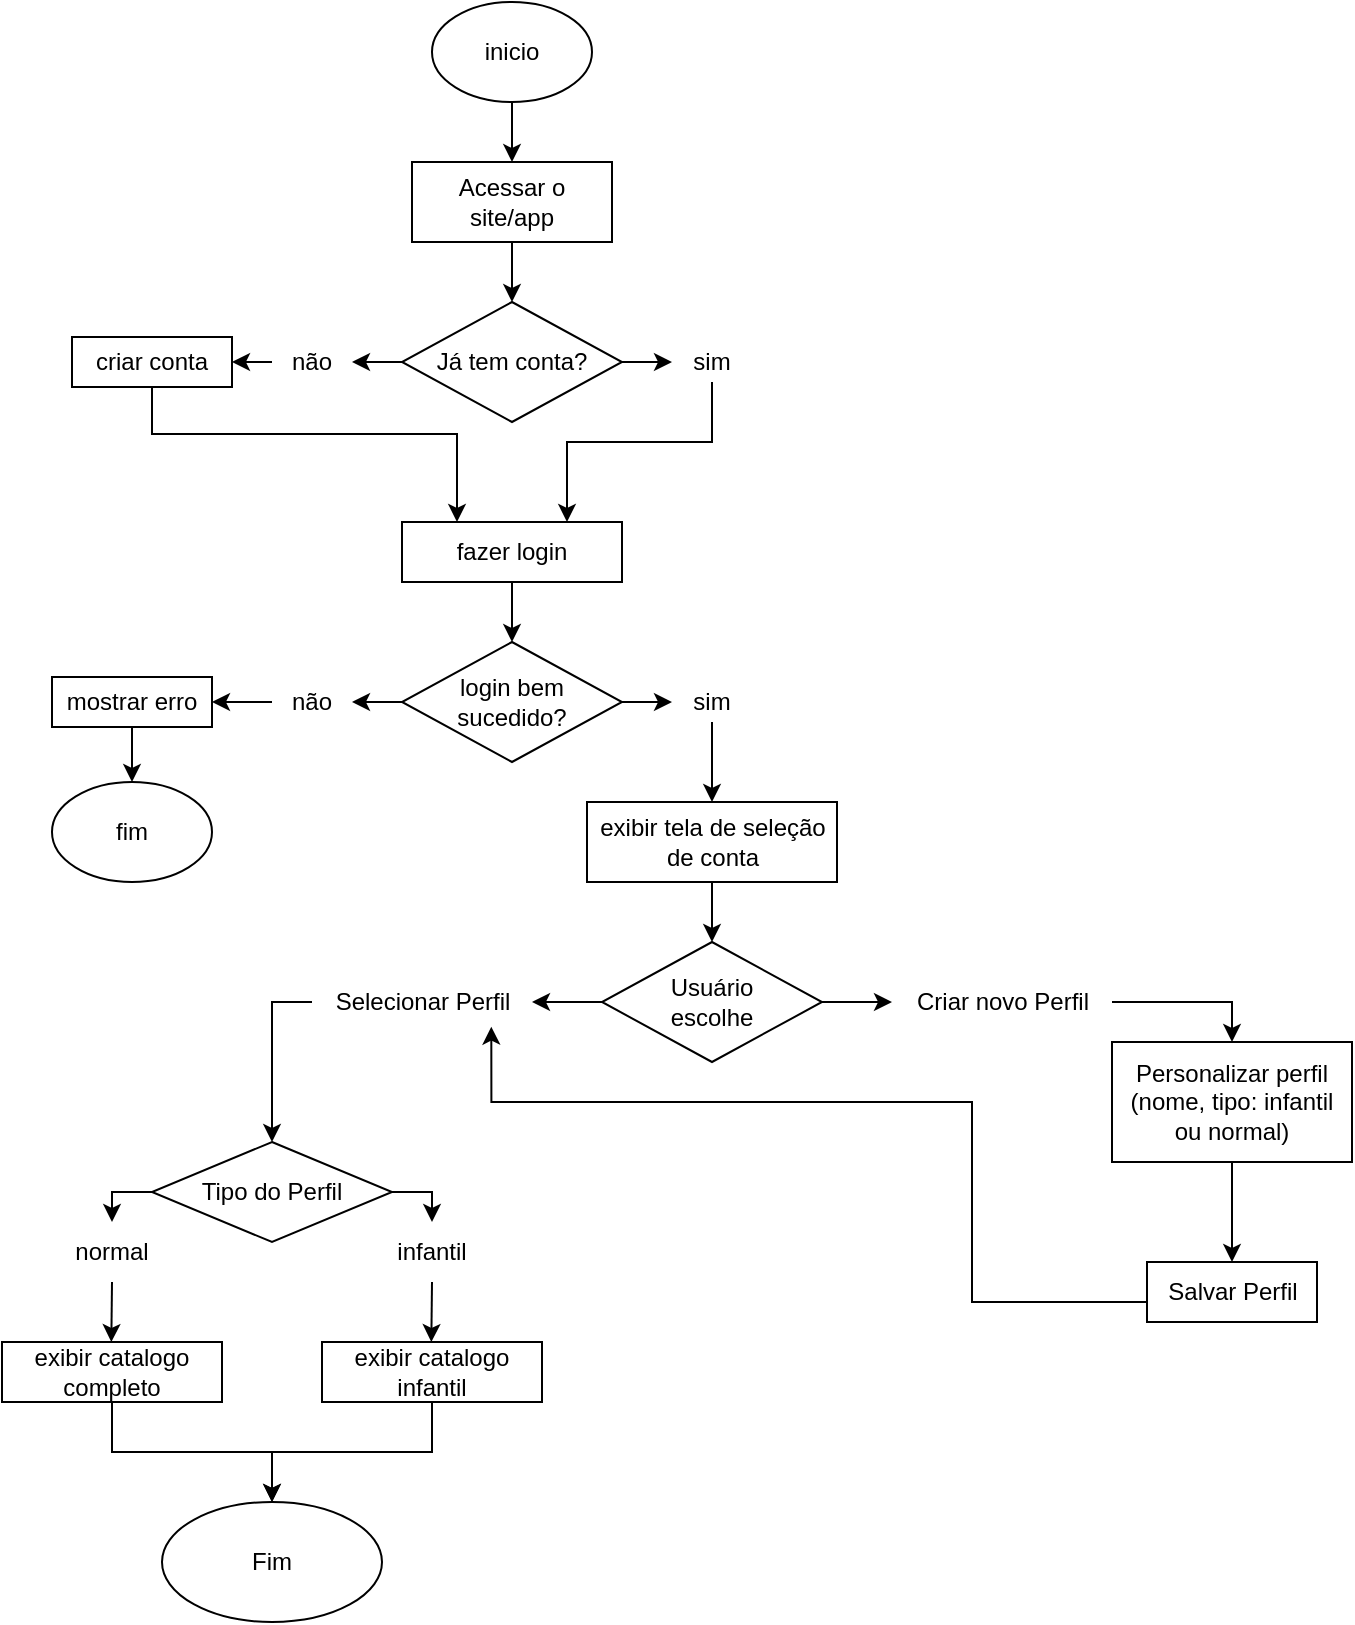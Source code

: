 <mxfile version="26.2.14">
  <diagram name="Página-1" id="O2-HYL0ArtMG39jxVnZ6">
    <mxGraphModel dx="1246" dy="627" grid="1" gridSize="10" guides="1" tooltips="1" connect="1" arrows="1" fold="1" page="1" pageScale="1" pageWidth="827" pageHeight="1169" math="0" shadow="0">
      <root>
        <mxCell id="0" />
        <mxCell id="1" parent="0" />
        <mxCell id="yLvsmtK8ATG3TMYIrcy--1" value="" style="group" vertex="1" connectable="0" parent="1">
          <mxGeometry x="60" y="70" width="675" height="810" as="geometry" />
        </mxCell>
        <mxCell id="yLvsmtK8ATG3TMYIrcy--2" value="" style="edgeStyle=orthogonalEdgeStyle;rounded=0;orthogonalLoop=1;jettySize=auto;html=1;" edge="1" parent="yLvsmtK8ATG3TMYIrcy--1" source="yLvsmtK8ATG3TMYIrcy--3">
          <mxGeometry relative="1" as="geometry">
            <mxPoint x="255" y="80" as="targetPoint" />
          </mxGeometry>
        </mxCell>
        <mxCell id="yLvsmtK8ATG3TMYIrcy--3" value="inicio" style="ellipse;whiteSpace=wrap;html=1;" vertex="1" parent="yLvsmtK8ATG3TMYIrcy--1">
          <mxGeometry x="215" width="80" height="50" as="geometry" />
        </mxCell>
        <mxCell id="yLvsmtK8ATG3TMYIrcy--4" style="edgeStyle=orthogonalEdgeStyle;rounded=0;orthogonalLoop=1;jettySize=auto;html=1;" edge="1" parent="yLvsmtK8ATG3TMYIrcy--1" source="yLvsmtK8ATG3TMYIrcy--5" target="yLvsmtK8ATG3TMYIrcy--8">
          <mxGeometry relative="1" as="geometry">
            <mxPoint x="255" y="150" as="targetPoint" />
          </mxGeometry>
        </mxCell>
        <mxCell id="yLvsmtK8ATG3TMYIrcy--5" value="Acessar o site/app" style="whiteSpace=wrap;html=1;" vertex="1" parent="yLvsmtK8ATG3TMYIrcy--1">
          <mxGeometry x="205" y="80" width="100" height="40" as="geometry" />
        </mxCell>
        <mxCell id="yLvsmtK8ATG3TMYIrcy--6" style="edgeStyle=orthogonalEdgeStyle;rounded=0;orthogonalLoop=1;jettySize=auto;html=1;exitX=0;exitY=0.5;exitDx=0;exitDy=0;" edge="1" parent="yLvsmtK8ATG3TMYIrcy--1" source="yLvsmtK8ATG3TMYIrcy--8">
          <mxGeometry relative="1" as="geometry">
            <mxPoint x="175" y="180" as="targetPoint" />
            <Array as="points">
              <mxPoint x="175" y="180" />
            </Array>
          </mxGeometry>
        </mxCell>
        <mxCell id="yLvsmtK8ATG3TMYIrcy--7" style="edgeStyle=orthogonalEdgeStyle;rounded=0;orthogonalLoop=1;jettySize=auto;html=1;exitX=1;exitY=0.5;exitDx=0;exitDy=0;" edge="1" parent="yLvsmtK8ATG3TMYIrcy--1" source="yLvsmtK8ATG3TMYIrcy--8">
          <mxGeometry relative="1" as="geometry">
            <mxPoint x="335" y="180" as="targetPoint" />
          </mxGeometry>
        </mxCell>
        <mxCell id="yLvsmtK8ATG3TMYIrcy--8" value="Já tem conta?" style="rhombus;whiteSpace=wrap;html=1;" vertex="1" parent="yLvsmtK8ATG3TMYIrcy--1">
          <mxGeometry x="200" y="150" width="110" height="60" as="geometry" />
        </mxCell>
        <mxCell id="yLvsmtK8ATG3TMYIrcy--9" style="edgeStyle=orthogonalEdgeStyle;rounded=0;orthogonalLoop=1;jettySize=auto;html=1;entryX=0.75;entryY=0;entryDx=0;entryDy=0;" edge="1" parent="yLvsmtK8ATG3TMYIrcy--1" source="yLvsmtK8ATG3TMYIrcy--10" target="yLvsmtK8ATG3TMYIrcy--16">
          <mxGeometry relative="1" as="geometry">
            <mxPoint x="285" y="220" as="targetPoint" />
            <Array as="points">
              <mxPoint x="355" y="220" />
              <mxPoint x="283" y="220" />
            </Array>
          </mxGeometry>
        </mxCell>
        <mxCell id="yLvsmtK8ATG3TMYIrcy--10" value="sim" style="text;strokeColor=none;align=center;fillColor=none;html=1;verticalAlign=middle;whiteSpace=wrap;rounded=0;" vertex="1" parent="yLvsmtK8ATG3TMYIrcy--1">
          <mxGeometry x="335" y="170" width="40" height="20" as="geometry" />
        </mxCell>
        <mxCell id="yLvsmtK8ATG3TMYIrcy--11" style="edgeStyle=orthogonalEdgeStyle;rounded=0;orthogonalLoop=1;jettySize=auto;html=1;" edge="1" parent="yLvsmtK8ATG3TMYIrcy--1" source="yLvsmtK8ATG3TMYIrcy--12">
          <mxGeometry relative="1" as="geometry">
            <mxPoint x="115" y="180" as="targetPoint" />
          </mxGeometry>
        </mxCell>
        <mxCell id="yLvsmtK8ATG3TMYIrcy--12" value="&lt;font style=&quot;vertical-align: inherit;&quot;&gt;&lt;font style=&quot;vertical-align: inherit;&quot;&gt;não&lt;/font&gt;&lt;/font&gt;" style="text;strokeColor=none;align=center;fillColor=none;html=1;verticalAlign=middle;whiteSpace=wrap;rounded=0;" vertex="1" parent="yLvsmtK8ATG3TMYIrcy--1">
          <mxGeometry x="135" y="170" width="40" height="20" as="geometry" />
        </mxCell>
        <mxCell id="yLvsmtK8ATG3TMYIrcy--13" style="edgeStyle=orthogonalEdgeStyle;rounded=0;orthogonalLoop=1;jettySize=auto;html=1;entryX=0.25;entryY=0;entryDx=0;entryDy=0;" edge="1" parent="yLvsmtK8ATG3TMYIrcy--1" source="yLvsmtK8ATG3TMYIrcy--14" target="yLvsmtK8ATG3TMYIrcy--16">
          <mxGeometry relative="1" as="geometry">
            <mxPoint x="205" y="216" as="targetPoint" />
            <Array as="points">
              <mxPoint x="75" y="216" />
              <mxPoint x="228" y="216" />
            </Array>
          </mxGeometry>
        </mxCell>
        <mxCell id="yLvsmtK8ATG3TMYIrcy--14" value="criar conta" style="rounded=0;whiteSpace=wrap;html=1;" vertex="1" parent="yLvsmtK8ATG3TMYIrcy--1">
          <mxGeometry x="35" y="167.5" width="80" height="25" as="geometry" />
        </mxCell>
        <mxCell id="yLvsmtK8ATG3TMYIrcy--15" style="edgeStyle=orthogonalEdgeStyle;rounded=0;orthogonalLoop=1;jettySize=auto;html=1;" edge="1" parent="yLvsmtK8ATG3TMYIrcy--1" source="yLvsmtK8ATG3TMYIrcy--16" target="yLvsmtK8ATG3TMYIrcy--19">
          <mxGeometry relative="1" as="geometry">
            <mxPoint x="255" y="320" as="targetPoint" />
          </mxGeometry>
        </mxCell>
        <mxCell id="yLvsmtK8ATG3TMYIrcy--16" value="fazer login" style="rounded=0;whiteSpace=wrap;html=1;" vertex="1" parent="yLvsmtK8ATG3TMYIrcy--1">
          <mxGeometry x="200" y="260" width="110" height="30" as="geometry" />
        </mxCell>
        <mxCell id="yLvsmtK8ATG3TMYIrcy--17" style="edgeStyle=orthogonalEdgeStyle;rounded=0;orthogonalLoop=1;jettySize=auto;html=1;exitX=0;exitY=0.5;exitDx=0;exitDy=0;" edge="1" parent="yLvsmtK8ATG3TMYIrcy--1" source="yLvsmtK8ATG3TMYIrcy--19">
          <mxGeometry relative="1" as="geometry">
            <mxPoint x="175" y="350" as="targetPoint" />
          </mxGeometry>
        </mxCell>
        <mxCell id="yLvsmtK8ATG3TMYIrcy--18" style="edgeStyle=orthogonalEdgeStyle;rounded=0;orthogonalLoop=1;jettySize=auto;html=1;" edge="1" parent="yLvsmtK8ATG3TMYIrcy--1" source="yLvsmtK8ATG3TMYIrcy--19">
          <mxGeometry relative="1" as="geometry">
            <mxPoint x="335" y="350" as="targetPoint" />
          </mxGeometry>
        </mxCell>
        <mxCell id="yLvsmtK8ATG3TMYIrcy--19" value="&lt;font style=&quot;vertical-align: inherit;&quot;&gt;&lt;font style=&quot;vertical-align: inherit;&quot;&gt;&lt;font style=&quot;vertical-align: inherit;&quot;&gt;&lt;font style=&quot;vertical-align: inherit;&quot;&gt;&lt;font style=&quot;vertical-align: inherit;&quot;&gt;&lt;font style=&quot;vertical-align: inherit;&quot;&gt;login bem sucedido?&lt;/font&gt;&lt;/font&gt;&lt;/font&gt;&lt;/font&gt;&lt;/font&gt;&lt;/font&gt;" style="rhombus;whiteSpace=wrap;html=1;" vertex="1" parent="yLvsmtK8ATG3TMYIrcy--1">
          <mxGeometry x="200" y="320" width="110" height="60" as="geometry" />
        </mxCell>
        <mxCell id="yLvsmtK8ATG3TMYIrcy--20" style="edgeStyle=orthogonalEdgeStyle;rounded=0;orthogonalLoop=1;jettySize=auto;html=1;" edge="1" parent="yLvsmtK8ATG3TMYIrcy--1" source="yLvsmtK8ATG3TMYIrcy--21">
          <mxGeometry relative="1" as="geometry">
            <mxPoint x="355" y="400" as="targetPoint" />
          </mxGeometry>
        </mxCell>
        <mxCell id="yLvsmtK8ATG3TMYIrcy--21" value="sim" style="text;strokeColor=none;align=center;fillColor=none;html=1;verticalAlign=middle;whiteSpace=wrap;rounded=0;" vertex="1" parent="yLvsmtK8ATG3TMYIrcy--1">
          <mxGeometry x="335" y="340" width="40" height="20" as="geometry" />
        </mxCell>
        <mxCell id="yLvsmtK8ATG3TMYIrcy--22" style="edgeStyle=orthogonalEdgeStyle;rounded=0;orthogonalLoop=1;jettySize=auto;html=1;" edge="1" parent="yLvsmtK8ATG3TMYIrcy--1" source="yLvsmtK8ATG3TMYIrcy--23">
          <mxGeometry relative="1" as="geometry">
            <mxPoint x="105" y="350" as="targetPoint" />
          </mxGeometry>
        </mxCell>
        <mxCell id="yLvsmtK8ATG3TMYIrcy--23" value="&lt;font style=&quot;vertical-align: inherit;&quot;&gt;&lt;font style=&quot;vertical-align: inherit;&quot;&gt;não&lt;/font&gt;&lt;/font&gt;" style="text;strokeColor=none;align=center;fillColor=none;html=1;verticalAlign=middle;whiteSpace=wrap;rounded=0;" vertex="1" parent="yLvsmtK8ATG3TMYIrcy--1">
          <mxGeometry x="135" y="340" width="40" height="20" as="geometry" />
        </mxCell>
        <mxCell id="yLvsmtK8ATG3TMYIrcy--24" style="edgeStyle=orthogonalEdgeStyle;rounded=0;orthogonalLoop=1;jettySize=auto;html=1;" edge="1" parent="yLvsmtK8ATG3TMYIrcy--1" source="yLvsmtK8ATG3TMYIrcy--25" target="yLvsmtK8ATG3TMYIrcy--26">
          <mxGeometry relative="1" as="geometry">
            <mxPoint x="65" y="410" as="targetPoint" />
          </mxGeometry>
        </mxCell>
        <mxCell id="yLvsmtK8ATG3TMYIrcy--25" value="&lt;font style=&quot;vertical-align: inherit;&quot;&gt;&lt;font style=&quot;vertical-align: inherit;&quot;&gt;mostrar erro&lt;/font&gt;&lt;/font&gt;" style="rounded=0;whiteSpace=wrap;html=1;" vertex="1" parent="yLvsmtK8ATG3TMYIrcy--1">
          <mxGeometry x="25" y="337.5" width="80" height="25" as="geometry" />
        </mxCell>
        <mxCell id="yLvsmtK8ATG3TMYIrcy--26" value="&lt;font style=&quot;vertical-align: inherit;&quot;&gt;&lt;font style=&quot;vertical-align: inherit;&quot;&gt;fim&lt;/font&gt;&lt;/font&gt;" style="ellipse;whiteSpace=wrap;html=1;" vertex="1" parent="yLvsmtK8ATG3TMYIrcy--1">
          <mxGeometry x="25" y="390" width="80" height="50" as="geometry" />
        </mxCell>
        <mxCell id="yLvsmtK8ATG3TMYIrcy--27" style="edgeStyle=orthogonalEdgeStyle;rounded=0;orthogonalLoop=1;jettySize=auto;html=1;" edge="1" parent="yLvsmtK8ATG3TMYIrcy--1" source="yLvsmtK8ATG3TMYIrcy--28">
          <mxGeometry relative="1" as="geometry">
            <mxPoint x="355" y="470" as="targetPoint" />
          </mxGeometry>
        </mxCell>
        <mxCell id="yLvsmtK8ATG3TMYIrcy--28" value="&lt;font style=&quot;vertical-align: inherit;&quot;&gt;&lt;font style=&quot;vertical-align: inherit;&quot;&gt;exibir tela de seleção de conta&lt;/font&gt;&lt;/font&gt;" style="rounded=0;whiteSpace=wrap;html=1;" vertex="1" parent="yLvsmtK8ATG3TMYIrcy--1">
          <mxGeometry x="292.5" y="400" width="125" height="40" as="geometry" />
        </mxCell>
        <mxCell id="yLvsmtK8ATG3TMYIrcy--29" style="edgeStyle=orthogonalEdgeStyle;rounded=0;orthogonalLoop=1;jettySize=auto;html=1;" edge="1" parent="yLvsmtK8ATG3TMYIrcy--1" source="yLvsmtK8ATG3TMYIrcy--31">
          <mxGeometry relative="1" as="geometry">
            <mxPoint x="265" y="500" as="targetPoint" />
          </mxGeometry>
        </mxCell>
        <mxCell id="yLvsmtK8ATG3TMYIrcy--30" style="edgeStyle=orthogonalEdgeStyle;rounded=0;orthogonalLoop=1;jettySize=auto;html=1;" edge="1" parent="yLvsmtK8ATG3TMYIrcy--1" source="yLvsmtK8ATG3TMYIrcy--31">
          <mxGeometry relative="1" as="geometry">
            <mxPoint x="445" y="500" as="targetPoint" />
          </mxGeometry>
        </mxCell>
        <mxCell id="yLvsmtK8ATG3TMYIrcy--31" value="" style="rhombus;whiteSpace=wrap;html=1;" vertex="1" parent="yLvsmtK8ATG3TMYIrcy--1">
          <mxGeometry x="300" y="470" width="110" height="60" as="geometry" />
        </mxCell>
        <mxCell id="yLvsmtK8ATG3TMYIrcy--32" value="&lt;font style=&quot;vertical-align: inherit;&quot;&gt;&lt;font style=&quot;vertical-align: inherit;&quot;&gt;Usuário escolhe&lt;/font&gt;&lt;/font&gt;" style="text;strokeColor=none;align=center;fillColor=none;html=1;verticalAlign=middle;whiteSpace=wrap;rounded=0;container=0;" vertex="1" parent="yLvsmtK8ATG3TMYIrcy--1">
          <mxGeometry x="325" y="485" width="60" height="30" as="geometry" />
        </mxCell>
        <mxCell id="yLvsmtK8ATG3TMYIrcy--33" style="edgeStyle=orthogonalEdgeStyle;rounded=0;orthogonalLoop=1;jettySize=auto;html=1;" edge="1" parent="yLvsmtK8ATG3TMYIrcy--1" source="yLvsmtK8ATG3TMYIrcy--34">
          <mxGeometry relative="1" as="geometry">
            <mxPoint x="135" y="570" as="targetPoint" />
          </mxGeometry>
        </mxCell>
        <mxCell id="yLvsmtK8ATG3TMYIrcy--34" value="&lt;font style=&quot;vertical-align: inherit;&quot;&gt;&lt;font style=&quot;vertical-align: inherit;&quot;&gt;&lt;font style=&quot;vertical-align: inherit;&quot;&gt;&lt;font style=&quot;vertical-align: inherit;&quot;&gt;Selecionar Perfil&lt;/font&gt;&lt;/font&gt;&lt;/font&gt;&lt;/font&gt;" style="text;html=1;align=center;verticalAlign=middle;resizable=0;points=[];autosize=1;strokeColor=none;fillColor=none;" vertex="1" parent="yLvsmtK8ATG3TMYIrcy--1">
          <mxGeometry x="155" y="485" width="110" height="30" as="geometry" />
        </mxCell>
        <mxCell id="yLvsmtK8ATG3TMYIrcy--35" style="edgeStyle=orthogonalEdgeStyle;rounded=0;orthogonalLoop=1;jettySize=auto;html=1;entryX=0.5;entryY=0;entryDx=0;entryDy=0;" edge="1" parent="yLvsmtK8ATG3TMYIrcy--1" source="yLvsmtK8ATG3TMYIrcy--36" target="yLvsmtK8ATG3TMYIrcy--38">
          <mxGeometry relative="1" as="geometry">
            <mxPoint x="615" y="510" as="targetPoint" />
            <Array as="points">
              <mxPoint x="615" y="500" />
            </Array>
          </mxGeometry>
        </mxCell>
        <mxCell id="yLvsmtK8ATG3TMYIrcy--36" value="&lt;font style=&quot;vertical-align: inherit;&quot;&gt;&lt;font style=&quot;vertical-align: inherit;&quot;&gt;&lt;font style=&quot;vertical-align: inherit;&quot;&gt;&lt;font style=&quot;vertical-align: inherit;&quot;&gt;Criar novo Perfil&lt;/font&gt;&lt;/font&gt;&lt;/font&gt;&lt;/font&gt;" style="text;html=1;align=center;verticalAlign=middle;resizable=0;points=[];autosize=1;strokeColor=none;fillColor=none;" vertex="1" parent="yLvsmtK8ATG3TMYIrcy--1">
          <mxGeometry x="445" y="485" width="110" height="30" as="geometry" />
        </mxCell>
        <mxCell id="yLvsmtK8ATG3TMYIrcy--37" value="" style="edgeStyle=orthogonalEdgeStyle;rounded=0;orthogonalLoop=1;jettySize=auto;html=1;" edge="1" parent="yLvsmtK8ATG3TMYIrcy--1" source="yLvsmtK8ATG3TMYIrcy--38" target="yLvsmtK8ATG3TMYIrcy--40">
          <mxGeometry relative="1" as="geometry" />
        </mxCell>
        <mxCell id="yLvsmtK8ATG3TMYIrcy--38" value="Personalizar perfil&lt;div&gt;(nome, tipo: infantil ou normal)&lt;/div&gt;" style="rounded=0;whiteSpace=wrap;html=1;" vertex="1" parent="yLvsmtK8ATG3TMYIrcy--1">
          <mxGeometry x="555" y="520.0" width="120" height="60" as="geometry" />
        </mxCell>
        <mxCell id="yLvsmtK8ATG3TMYIrcy--39" style="edgeStyle=orthogonalEdgeStyle;rounded=0;orthogonalLoop=1;jettySize=auto;html=1;entryX=0.815;entryY=0.911;entryDx=0;entryDy=0;entryPerimeter=0;" edge="1" parent="yLvsmtK8ATG3TMYIrcy--1" source="yLvsmtK8ATG3TMYIrcy--40" target="yLvsmtK8ATG3TMYIrcy--34">
          <mxGeometry relative="1" as="geometry">
            <mxPoint x="225.0" y="520.0" as="targetPoint" />
            <Array as="points">
              <mxPoint x="485" y="650" />
              <mxPoint x="485" y="550" />
              <mxPoint x="245" y="550" />
            </Array>
          </mxGeometry>
        </mxCell>
        <mxCell id="yLvsmtK8ATG3TMYIrcy--40" value="Salvar Perfil" style="whiteSpace=wrap;html=1;rounded=0;" vertex="1" parent="yLvsmtK8ATG3TMYIrcy--1">
          <mxGeometry x="572.5" y="630" width="85" height="30" as="geometry" />
        </mxCell>
        <mxCell id="yLvsmtK8ATG3TMYIrcy--41" style="edgeStyle=orthogonalEdgeStyle;rounded=0;orthogonalLoop=1;jettySize=auto;html=1;exitX=0;exitY=0.5;exitDx=0;exitDy=0;" edge="1" parent="yLvsmtK8ATG3TMYIrcy--1" source="yLvsmtK8ATG3TMYIrcy--43">
          <mxGeometry relative="1" as="geometry">
            <mxPoint x="55" y="610" as="targetPoint" />
          </mxGeometry>
        </mxCell>
        <mxCell id="yLvsmtK8ATG3TMYIrcy--42" style="edgeStyle=orthogonalEdgeStyle;rounded=0;orthogonalLoop=1;jettySize=auto;html=1;exitX=1;exitY=0.5;exitDx=0;exitDy=0;" edge="1" parent="yLvsmtK8ATG3TMYIrcy--1" source="yLvsmtK8ATG3TMYIrcy--43">
          <mxGeometry relative="1" as="geometry">
            <mxPoint x="215" y="610" as="targetPoint" />
            <Array as="points">
              <mxPoint x="215" y="595" />
            </Array>
          </mxGeometry>
        </mxCell>
        <mxCell id="yLvsmtK8ATG3TMYIrcy--43" value="Tipo do Perfil" style="rhombus;whiteSpace=wrap;html=1;" vertex="1" parent="yLvsmtK8ATG3TMYIrcy--1">
          <mxGeometry x="75" y="570" width="120" height="50" as="geometry" />
        </mxCell>
        <mxCell id="yLvsmtK8ATG3TMYIrcy--44" style="edgeStyle=orthogonalEdgeStyle;rounded=0;orthogonalLoop=1;jettySize=auto;html=1;exitX=0.5;exitY=1;exitDx=0;exitDy=0;" edge="1" parent="yLvsmtK8ATG3TMYIrcy--1" source="yLvsmtK8ATG3TMYIrcy--45">
          <mxGeometry relative="1" as="geometry">
            <mxPoint x="214.667" y="670" as="targetPoint" />
          </mxGeometry>
        </mxCell>
        <mxCell id="yLvsmtK8ATG3TMYIrcy--45" value="infantil" style="text;strokeColor=none;align=center;fillColor=none;html=1;verticalAlign=middle;whiteSpace=wrap;rounded=0;" vertex="1" parent="yLvsmtK8ATG3TMYIrcy--1">
          <mxGeometry x="195" y="610" width="40" height="30" as="geometry" />
        </mxCell>
        <mxCell id="yLvsmtK8ATG3TMYIrcy--46" style="edgeStyle=orthogonalEdgeStyle;rounded=0;orthogonalLoop=1;jettySize=auto;html=1;exitX=0.5;exitY=1;exitDx=0;exitDy=0;" edge="1" parent="yLvsmtK8ATG3TMYIrcy--1" source="yLvsmtK8ATG3TMYIrcy--47">
          <mxGeometry relative="1" as="geometry">
            <mxPoint x="54.667" y="670" as="targetPoint" />
          </mxGeometry>
        </mxCell>
        <mxCell id="yLvsmtK8ATG3TMYIrcy--47" value="&lt;font style=&quot;vertical-align: inherit;&quot;&gt;&lt;font style=&quot;vertical-align: inherit;&quot;&gt;normal&lt;/font&gt;&lt;/font&gt;" style="text;strokeColor=none;align=center;fillColor=none;html=1;verticalAlign=middle;whiteSpace=wrap;rounded=0;" vertex="1" parent="yLvsmtK8ATG3TMYIrcy--1">
          <mxGeometry x="35" y="610" width="40" height="30" as="geometry" />
        </mxCell>
        <mxCell id="yLvsmtK8ATG3TMYIrcy--48" style="edgeStyle=orthogonalEdgeStyle;rounded=0;orthogonalLoop=1;jettySize=auto;html=1;exitX=0.5;exitY=1;exitDx=0;exitDy=0;entryX=0.5;entryY=0;entryDx=0;entryDy=0;" edge="1" parent="yLvsmtK8ATG3TMYIrcy--1" source="yLvsmtK8ATG3TMYIrcy--49" target="yLvsmtK8ATG3TMYIrcy--52">
          <mxGeometry relative="1" as="geometry" />
        </mxCell>
        <mxCell id="yLvsmtK8ATG3TMYIrcy--49" value="exibir catalogo completo" style="rounded=0;whiteSpace=wrap;html=1;" vertex="1" parent="yLvsmtK8ATG3TMYIrcy--1">
          <mxGeometry y="670" width="110" height="30" as="geometry" />
        </mxCell>
        <mxCell id="yLvsmtK8ATG3TMYIrcy--50" style="edgeStyle=orthogonalEdgeStyle;rounded=0;orthogonalLoop=1;jettySize=auto;html=1;exitX=0.5;exitY=1;exitDx=0;exitDy=0;entryX=0.5;entryY=0;entryDx=0;entryDy=0;" edge="1" parent="yLvsmtK8ATG3TMYIrcy--1" source="yLvsmtK8ATG3TMYIrcy--51" target="yLvsmtK8ATG3TMYIrcy--52">
          <mxGeometry relative="1" as="geometry" />
        </mxCell>
        <mxCell id="yLvsmtK8ATG3TMYIrcy--51" value="exibir catalogo infantil" style="rounded=0;whiteSpace=wrap;html=1;" vertex="1" parent="yLvsmtK8ATG3TMYIrcy--1">
          <mxGeometry x="160" y="670" width="110" height="30" as="geometry" />
        </mxCell>
        <mxCell id="yLvsmtK8ATG3TMYIrcy--52" value="&lt;font style=&quot;vertical-align: inherit;&quot;&gt;&lt;font style=&quot;vertical-align: inherit;&quot;&gt;Fim&lt;/font&gt;&lt;/font&gt;" style="ellipse;whiteSpace=wrap;html=1;" vertex="1" parent="yLvsmtK8ATG3TMYIrcy--1">
          <mxGeometry x="80" y="750" width="110" height="60" as="geometry" />
        </mxCell>
      </root>
    </mxGraphModel>
  </diagram>
</mxfile>
